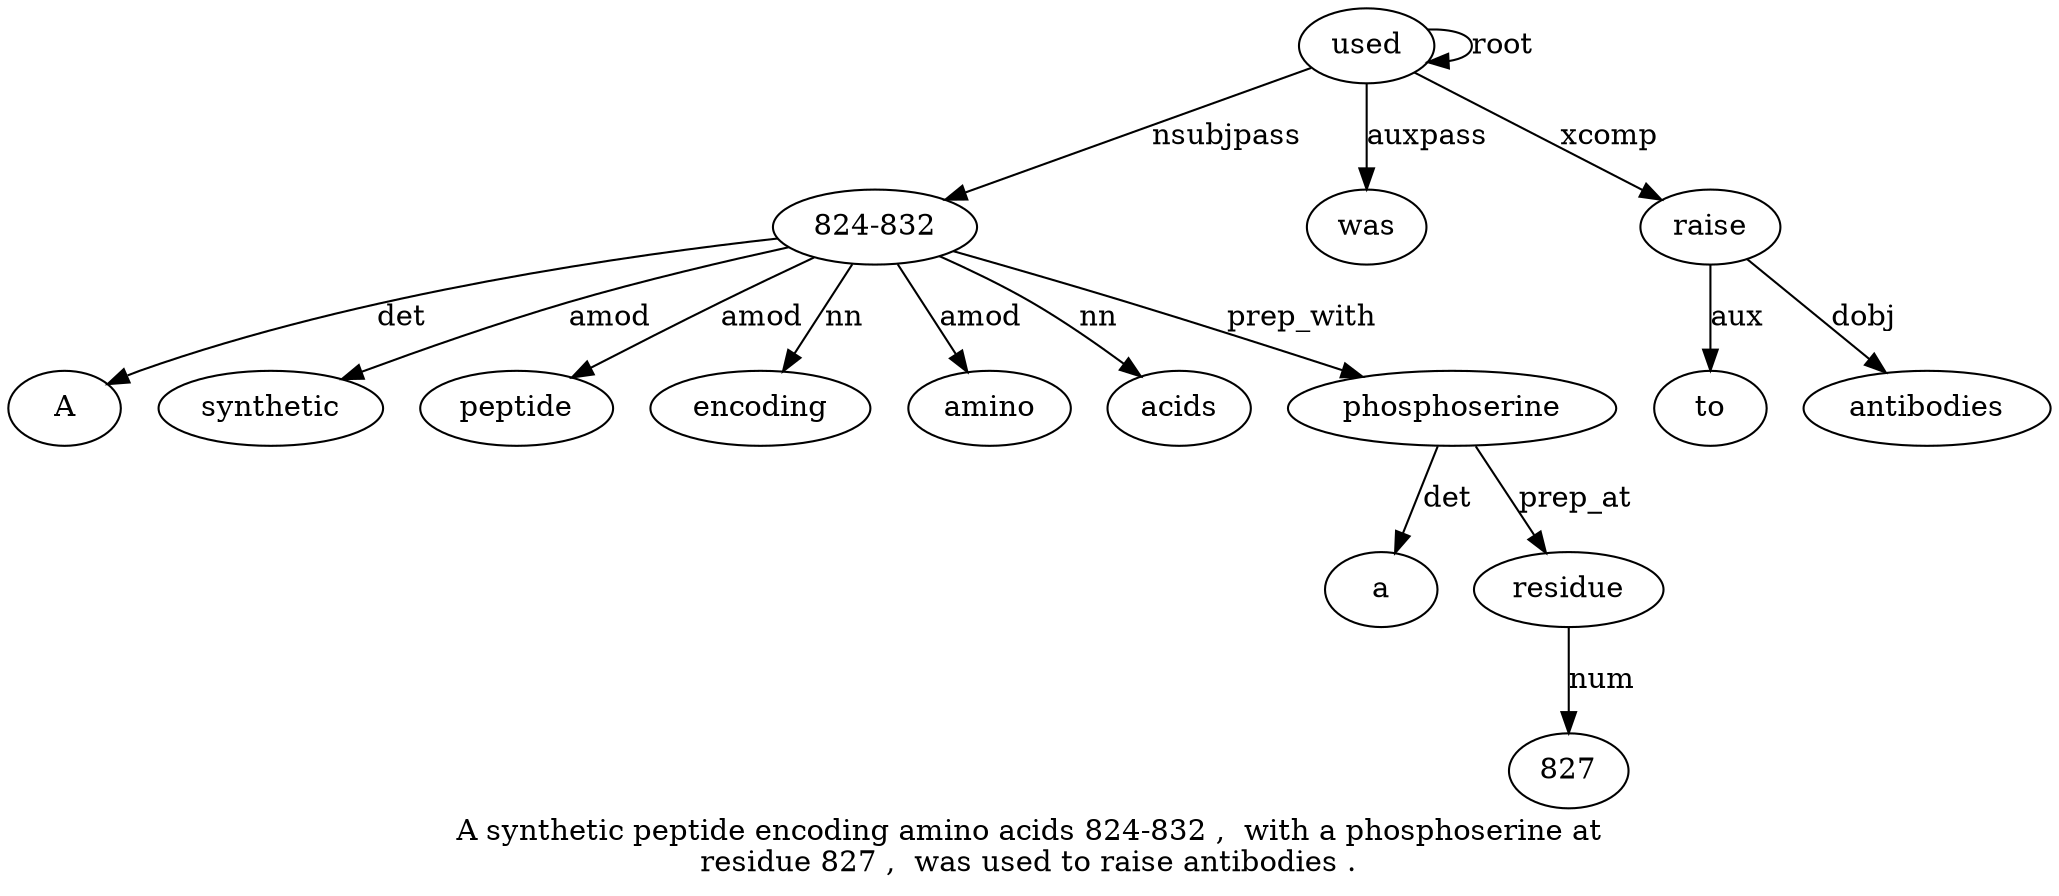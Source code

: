 digraph "A synthetic peptide encoding amino acids 824-832 ,  with a phosphoserine at residue 827 ,  was used to raise antibodies ." {
label="A synthetic peptide encoding amino acids 824-832 ,  with a phosphoserine at
residue 827 ,  was used to raise antibodies .";
"824-8327" [style=filled, fillcolor=white, label="824-832"];
A1 [style=filled, fillcolor=white, label=A];
"824-8327" -> A1  [label=det];
synthetic2 [style=filled, fillcolor=white, label=synthetic];
"824-8327" -> synthetic2  [label=amod];
peptide3 [style=filled, fillcolor=white, label=peptide];
"824-8327" -> peptide3  [label=amod];
encoding4 [style=filled, fillcolor=white, label=encoding];
"824-8327" -> encoding4  [label=nn];
amino5 [style=filled, fillcolor=white, label=amino];
"824-8327" -> amino5  [label=amod];
acids6 [style=filled, fillcolor=white, label=acids];
"824-8327" -> acids6  [label=nn];
used17 [style=filled, fillcolor=white, label=used];
used17 -> "824-8327"  [label=nsubjpass];
phosphoserine11 [style=filled, fillcolor=white, label=phosphoserine];
a10 [style=filled, fillcolor=white, label=a];
phosphoserine11 -> a10  [label=det];
"824-8327" -> phosphoserine11  [label=prep_with];
residue13 [style=filled, fillcolor=white, label=residue];
phosphoserine11 -> residue13  [label=prep_at];
82714 [style=filled, fillcolor=white, label=827];
residue13 -> 82714  [label=num];
was16 [style=filled, fillcolor=white, label=was];
used17 -> was16  [label=auxpass];
used17 -> used17  [label=root];
raise19 [style=filled, fillcolor=white, label=raise];
to18 [style=filled, fillcolor=white, label=to];
raise19 -> to18  [label=aux];
used17 -> raise19  [label=xcomp];
antibodies20 [style=filled, fillcolor=white, label=antibodies];
raise19 -> antibodies20  [label=dobj];
}
